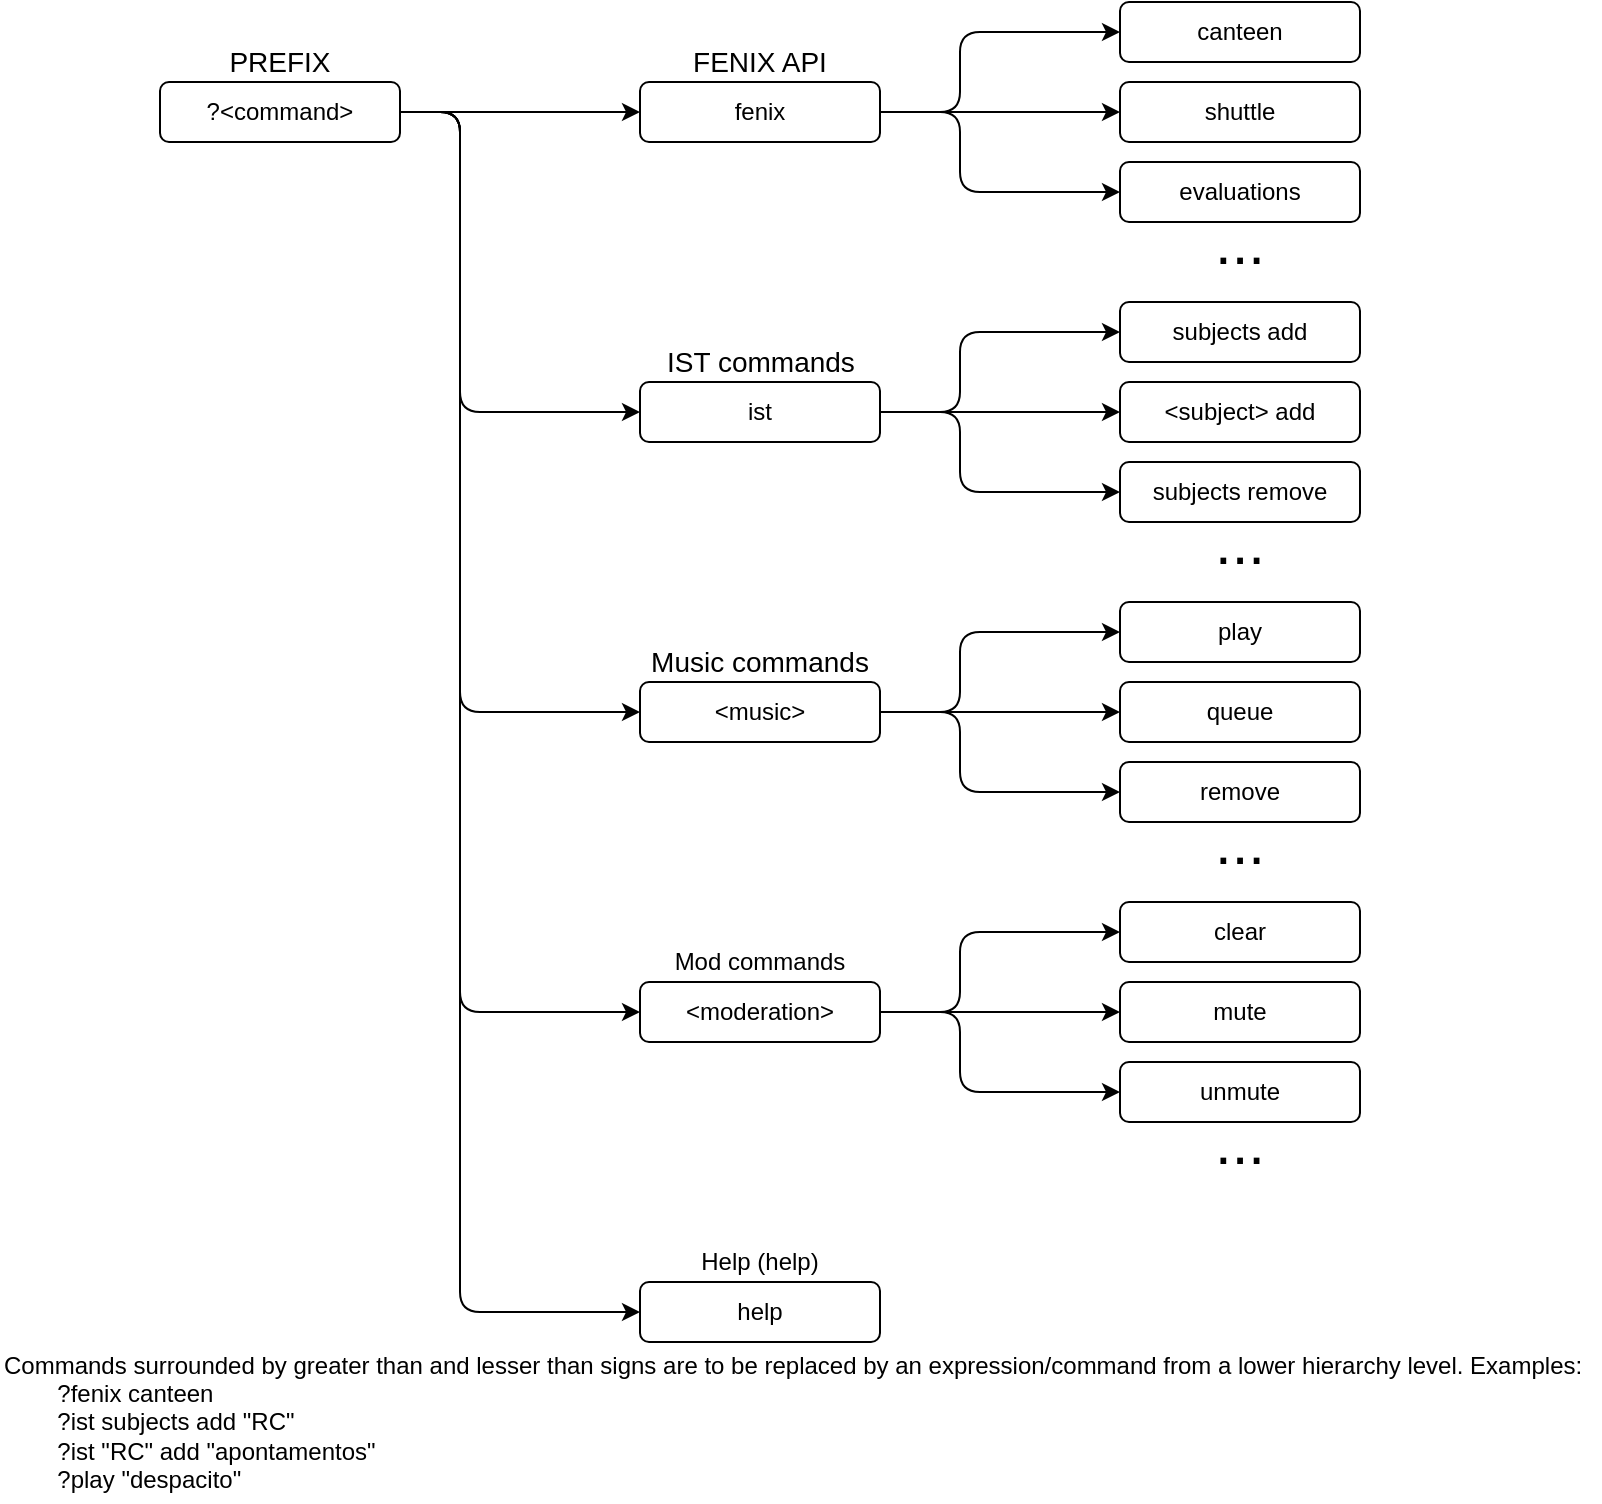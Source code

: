 <mxfile version="12.3.3" type="device" pages="1"><diagram id="elDCEvtVi1XjVmj1IdEr" name="Page-1"><mxGraphModel dx="1341" dy="764" grid="1" gridSize="10" guides="1" tooltips="1" connect="1" arrows="1" fold="1" page="1" pageScale="1" pageWidth="1920" pageHeight="1200" math="0" shadow="0"><root><mxCell id="0"/><mxCell id="1" parent="0"/><mxCell id="myyIH_taC7XLaph668mL-50" style="edgeStyle=orthogonalEdgeStyle;rounded=0;orthogonalLoop=1;jettySize=auto;html=1;exitX=1;exitY=0.5;exitDx=0;exitDy=0;entryX=0;entryY=0.5;entryDx=0;entryDy=0;" edge="1" parent="1" source="myyIH_taC7XLaph668mL-1" target="myyIH_taC7XLaph668mL-3"><mxGeometry relative="1" as="geometry"/></mxCell><mxCell id="myyIH_taC7XLaph668mL-1" value="?&amp;lt;command&amp;gt;" style="rounded=1;whiteSpace=wrap;html=1;" vertex="1" parent="1"><mxGeometry x="240" y="200" width="120" height="30" as="geometry"/></mxCell><mxCell id="myyIH_taC7XLaph668mL-2" value="PREFIX" style="text;html=1;strokeColor=none;fillColor=none;align=center;verticalAlign=middle;whiteSpace=wrap;rounded=0;fontSize=14;" vertex="1" parent="1"><mxGeometry x="255" y="180" width="90" height="20" as="geometry"/></mxCell><mxCell id="myyIH_taC7XLaph668mL-3" value="fenix" style="rounded=1;whiteSpace=wrap;html=1;" vertex="1" parent="1"><mxGeometry x="480" y="200" width="120" height="30" as="geometry"/></mxCell><mxCell id="myyIH_taC7XLaph668mL-4" value="FENIX API" style="text;html=1;strokeColor=none;fillColor=none;align=center;verticalAlign=middle;whiteSpace=wrap;rounded=0;fontSize=14;" vertex="1" parent="1"><mxGeometry x="495" y="180" width="90" height="20" as="geometry"/></mxCell><mxCell id="myyIH_taC7XLaph668mL-5" value="shuttle" style="rounded=1;whiteSpace=wrap;html=1;" vertex="1" parent="1"><mxGeometry x="720" y="200" width="120" height="30" as="geometry"/></mxCell><mxCell id="myyIH_taC7XLaph668mL-10" value="evaluations" style="rounded=1;whiteSpace=wrap;html=1;" vertex="1" parent="1"><mxGeometry x="720" y="240" width="120" height="30" as="geometry"/></mxCell><mxCell id="myyIH_taC7XLaph668mL-13" value="&amp;lt;subject&amp;gt; add" style="rounded=1;whiteSpace=wrap;html=1;" vertex="1" parent="1"><mxGeometry x="720" y="350" width="120" height="30" as="geometry"/></mxCell><mxCell id="myyIH_taC7XLaph668mL-14" value="subjects add" style="rounded=1;whiteSpace=wrap;html=1;" vertex="1" parent="1"><mxGeometry x="720" y="310" width="120" height="30" as="geometry"/></mxCell><mxCell id="myyIH_taC7XLaph668mL-16" value="&lt;font style=&quot;font-size: 30px&quot;&gt;...&lt;/font&gt;" style="text;html=1;strokeColor=none;fillColor=none;align=center;verticalAlign=middle;whiteSpace=wrap;rounded=0;" vertex="1" parent="1"><mxGeometry x="760" y="270" width="40" height="20" as="geometry"/></mxCell><mxCell id="myyIH_taC7XLaph668mL-17" value="&lt;font style=&quot;font-size: 30px&quot;&gt;...&lt;/font&gt;" style="text;html=1;strokeColor=none;fillColor=none;align=center;verticalAlign=middle;whiteSpace=wrap;rounded=0;" vertex="1" parent="1"><mxGeometry x="760" y="420" width="40" height="20" as="geometry"/></mxCell><mxCell id="myyIH_taC7XLaph668mL-18" value="subjects remove" style="rounded=1;whiteSpace=wrap;html=1;" vertex="1" parent="1"><mxGeometry x="720" y="390" width="120" height="30" as="geometry"/></mxCell><mxCell id="myyIH_taC7XLaph668mL-20" value="ist" style="rounded=1;whiteSpace=wrap;html=1;" vertex="1" parent="1"><mxGeometry x="480" y="350" width="120" height="30" as="geometry"/></mxCell><mxCell id="myyIH_taC7XLaph668mL-21" value="IST commands" style="text;html=1;strokeColor=none;fillColor=none;align=center;verticalAlign=middle;whiteSpace=wrap;rounded=0;fontSize=14;" vertex="1" parent="1"><mxGeometry x="487.5" y="330" width="105" height="20" as="geometry"/></mxCell><mxCell id="myyIH_taC7XLaph668mL-24" value="play" style="rounded=1;whiteSpace=wrap;html=1;" vertex="1" parent="1"><mxGeometry x="720" y="460" width="120" height="30" as="geometry"/></mxCell><mxCell id="myyIH_taC7XLaph668mL-25" value="remove" style="rounded=1;whiteSpace=wrap;html=1;" vertex="1" parent="1"><mxGeometry x="720" y="540" width="120" height="30" as="geometry"/></mxCell><mxCell id="myyIH_taC7XLaph668mL-26" value="queue" style="rounded=1;whiteSpace=wrap;html=1;" vertex="1" parent="1"><mxGeometry x="720" y="500" width="120" height="30" as="geometry"/></mxCell><mxCell id="myyIH_taC7XLaph668mL-27" value="&amp;lt;moderation&amp;gt;" style="rounded=1;whiteSpace=wrap;html=1;" vertex="1" parent="1"><mxGeometry x="480" y="650" width="120" height="30" as="geometry"/></mxCell><mxCell id="myyIH_taC7XLaph668mL-29" value="&amp;lt;music&amp;gt;" style="rounded=1;whiteSpace=wrap;html=1;" vertex="1" parent="1"><mxGeometry x="480" y="500" width="120" height="30" as="geometry"/></mxCell><mxCell id="myyIH_taC7XLaph668mL-31" value="&lt;font style=&quot;font-size: 30px&quot;&gt;...&lt;/font&gt;" style="text;html=1;strokeColor=none;fillColor=none;align=center;verticalAlign=middle;whiteSpace=wrap;rounded=0;" vertex="1" parent="1"><mxGeometry x="760" y="570" width="40" height="20" as="geometry"/></mxCell><mxCell id="myyIH_taC7XLaph668mL-32" value="Music commands" style="text;html=1;strokeColor=none;fillColor=none;align=center;verticalAlign=middle;whiteSpace=wrap;rounded=0;fontSize=14;" vertex="1" parent="1"><mxGeometry x="480" y="480" width="120" height="20" as="geometry"/></mxCell><mxCell id="myyIH_taC7XLaph668mL-33" value="clear" style="rounded=1;whiteSpace=wrap;html=1;" vertex="1" parent="1"><mxGeometry x="720" y="610" width="120" height="30" as="geometry"/></mxCell><mxCell id="myyIH_taC7XLaph668mL-36" value="mute" style="rounded=1;whiteSpace=wrap;html=1;" vertex="1" parent="1"><mxGeometry x="720" y="650" width="120" height="30" as="geometry"/></mxCell><mxCell id="myyIH_taC7XLaph668mL-37" value="canteen" style="rounded=1;whiteSpace=wrap;html=1;" vertex="1" parent="1"><mxGeometry x="720" y="160" width="120" height="30" as="geometry"/></mxCell><mxCell id="myyIH_taC7XLaph668mL-39" value="help" style="rounded=1;whiteSpace=wrap;html=1;" vertex="1" parent="1"><mxGeometry x="480" y="800" width="120" height="30" as="geometry"/></mxCell><mxCell id="myyIH_taC7XLaph668mL-40" value="unmute" style="rounded=1;whiteSpace=wrap;html=1;" vertex="1" parent="1"><mxGeometry x="720" y="690" width="120" height="30" as="geometry"/></mxCell><mxCell id="myyIH_taC7XLaph668mL-51" value="" style="endArrow=classic;html=1;exitX=1;exitY=0.5;exitDx=0;exitDy=0;entryX=0;entryY=0.5;entryDx=0;entryDy=0;" edge="1" parent="1" source="myyIH_taC7XLaph668mL-1" target="myyIH_taC7XLaph668mL-20"><mxGeometry width="50" height="50" relative="1" as="geometry"><mxPoint x="190" y="900" as="sourcePoint"/><mxPoint x="240" y="850" as="targetPoint"/><Array as="points"><mxPoint x="390" y="215"/><mxPoint x="390" y="365"/></Array></mxGeometry></mxCell><mxCell id="myyIH_taC7XLaph668mL-53" value="" style="endArrow=classic;html=1;exitX=1;exitY=0.5;exitDx=0;exitDy=0;entryX=0;entryY=0.5;entryDx=0;entryDy=0;" edge="1" parent="1" source="myyIH_taC7XLaph668mL-1" target="myyIH_taC7XLaph668mL-29"><mxGeometry width="50" height="50" relative="1" as="geometry"><mxPoint x="320" y="340" as="sourcePoint"/><mxPoint x="290" y="850" as="targetPoint"/><Array as="points"><mxPoint x="390" y="215"/><mxPoint x="390" y="515"/></Array></mxGeometry></mxCell><mxCell id="myyIH_taC7XLaph668mL-54" value="" style="endArrow=classic;html=1;exitX=1;exitY=0.5;exitDx=0;exitDy=0;entryX=0;entryY=0.5;entryDx=0;entryDy=0;" edge="1" parent="1" source="myyIH_taC7XLaph668mL-1" target="myyIH_taC7XLaph668mL-27"><mxGeometry width="50" height="50" relative="1" as="geometry"><mxPoint x="240" y="900" as="sourcePoint"/><mxPoint x="290" y="850" as="targetPoint"/><Array as="points"><mxPoint x="390" y="215"/><mxPoint x="390" y="665"/></Array></mxGeometry></mxCell><mxCell id="myyIH_taC7XLaph668mL-55" value="" style="endArrow=classic;html=1;exitX=1;exitY=0.5;exitDx=0;exitDy=0;entryX=0;entryY=0.5;entryDx=0;entryDy=0;" edge="1" parent="1" source="myyIH_taC7XLaph668mL-1" target="myyIH_taC7XLaph668mL-39"><mxGeometry width="50" height="50" relative="1" as="geometry"><mxPoint x="240" y="900" as="sourcePoint"/><mxPoint x="290" y="850" as="targetPoint"/><Array as="points"><mxPoint x="390" y="215"/><mxPoint x="390" y="815"/></Array></mxGeometry></mxCell><mxCell id="myyIH_taC7XLaph668mL-56" value="" style="endArrow=classic;html=1;exitX=1;exitY=0.5;exitDx=0;exitDy=0;entryX=0;entryY=0.5;entryDx=0;entryDy=0;" edge="1" parent="1" source="myyIH_taC7XLaph668mL-3" target="myyIH_taC7XLaph668mL-37"><mxGeometry width="50" height="50" relative="1" as="geometry"><mxPoint x="240" y="340" as="sourcePoint"/><mxPoint x="290" y="290" as="targetPoint"/><Array as="points"><mxPoint x="640" y="215"/><mxPoint x="640" y="175"/></Array></mxGeometry></mxCell><mxCell id="myyIH_taC7XLaph668mL-57" value="" style="endArrow=classic;html=1;exitX=1;exitY=0.5;exitDx=0;exitDy=0;entryX=0;entryY=0.5;entryDx=0;entryDy=0;" edge="1" parent="1" source="myyIH_taC7XLaph668mL-20" target="myyIH_taC7XLaph668mL-13"><mxGeometry width="50" height="50" relative="1" as="geometry"><mxPoint x="275" y="420" as="sourcePoint"/><mxPoint x="325" y="370" as="targetPoint"/></mxGeometry></mxCell><mxCell id="myyIH_taC7XLaph668mL-58" value="" style="endArrow=classic;html=1;exitX=1;exitY=0.5;exitDx=0;exitDy=0;entryX=0;entryY=0.5;entryDx=0;entryDy=0;" edge="1" parent="1" source="myyIH_taC7XLaph668mL-3" target="myyIH_taC7XLaph668mL-10"><mxGeometry width="50" height="50" relative="1" as="geometry"><mxPoint x="160" y="360" as="sourcePoint"/><mxPoint x="210" y="310" as="targetPoint"/><Array as="points"><mxPoint x="640" y="215"/><mxPoint x="640" y="255"/></Array></mxGeometry></mxCell><mxCell id="myyIH_taC7XLaph668mL-59" value="" style="endArrow=classic;html=1;exitX=1;exitY=0.5;exitDx=0;exitDy=0;entryX=0;entryY=0.5;entryDx=0;entryDy=0;" edge="1" parent="1" source="myyIH_taC7XLaph668mL-20" target="myyIH_taC7XLaph668mL-18"><mxGeometry width="50" height="50" relative="1" as="geometry"><mxPoint x="150" y="455" as="sourcePoint"/><mxPoint x="200" y="405" as="targetPoint"/><Array as="points"><mxPoint x="640" y="365"/><mxPoint x="640" y="405"/></Array></mxGeometry></mxCell><mxCell id="myyIH_taC7XLaph668mL-60" value="" style="endArrow=classic;html=1;exitX=1;exitY=0.5;exitDx=0;exitDy=0;entryX=0;entryY=0.5;entryDx=0;entryDy=0;" edge="1" parent="1" source="myyIH_taC7XLaph668mL-20" target="myyIH_taC7XLaph668mL-14"><mxGeometry width="50" height="50" relative="1" as="geometry"><mxPoint x="462.5" y="465" as="sourcePoint"/><mxPoint x="512.5" y="415" as="targetPoint"/><Array as="points"><mxPoint x="640" y="365"/><mxPoint x="640" y="325"/></Array></mxGeometry></mxCell><mxCell id="myyIH_taC7XLaph668mL-61" value="" style="endArrow=classic;html=1;exitX=1;exitY=0.5;exitDx=0;exitDy=0;entryX=0;entryY=0.5;entryDx=0;entryDy=0;" edge="1" parent="1" source="myyIH_taC7XLaph668mL-29" target="myyIH_taC7XLaph668mL-25"><mxGeometry width="50" height="50" relative="1" as="geometry"><mxPoint x="90" y="550" as="sourcePoint"/><mxPoint x="140" y="500" as="targetPoint"/><Array as="points"><mxPoint x="640" y="515"/><mxPoint x="640" y="555"/></Array></mxGeometry></mxCell><mxCell id="myyIH_taC7XLaph668mL-62" value="" style="endArrow=classic;html=1;exitX=1;exitY=0.5;exitDx=0;exitDy=0;entryX=0;entryY=0.5;entryDx=0;entryDy=0;" edge="1" parent="1" source="myyIH_taC7XLaph668mL-29" target="myyIH_taC7XLaph668mL-24"><mxGeometry width="50" height="50" relative="1" as="geometry"><mxPoint x="250" y="515" as="sourcePoint"/><mxPoint x="300" y="465" as="targetPoint"/><Array as="points"><mxPoint x="640" y="515"/><mxPoint x="640" y="475"/></Array></mxGeometry></mxCell><mxCell id="myyIH_taC7XLaph668mL-63" value="" style="endArrow=classic;html=1;exitX=1;exitY=0.5;exitDx=0;exitDy=0;entryX=0;entryY=0.5;entryDx=0;entryDy=0;" edge="1" parent="1" source="myyIH_taC7XLaph668mL-29" target="myyIH_taC7XLaph668mL-26"><mxGeometry width="50" height="50" relative="1" as="geometry"><mxPoint x="200" y="480" as="sourcePoint"/><mxPoint x="250" y="430" as="targetPoint"/></mxGeometry></mxCell><mxCell id="myyIH_taC7XLaph668mL-64" value="" style="endArrow=classic;html=1;exitX=1;exitY=0.5;exitDx=0;exitDy=0;entryX=0;entryY=0.5;entryDx=0;entryDy=0;" edge="1" parent="1" source="myyIH_taC7XLaph668mL-3" target="myyIH_taC7XLaph668mL-5"><mxGeometry width="50" height="50" relative="1" as="geometry"><mxPoint x="660" y="150" as="sourcePoint"/><mxPoint x="710" y="100" as="targetPoint"/></mxGeometry></mxCell><mxCell id="myyIH_taC7XLaph668mL-65" value="" style="endArrow=classic;html=1;exitX=1;exitY=0.5;exitDx=0;exitDy=0;entryX=0;entryY=0.5;entryDx=0;entryDy=0;" edge="1" parent="1" source="myyIH_taC7XLaph668mL-27" target="myyIH_taC7XLaph668mL-36"><mxGeometry width="50" height="50" relative="1" as="geometry"><mxPoint x="240" y="900" as="sourcePoint"/><mxPoint x="290" y="850" as="targetPoint"/></mxGeometry></mxCell><mxCell id="myyIH_taC7XLaph668mL-66" value="" style="endArrow=classic;html=1;exitX=1;exitY=0.5;exitDx=0;exitDy=0;entryX=0;entryY=0.5;entryDx=0;entryDy=0;" edge="1" parent="1" source="myyIH_taC7XLaph668mL-27" target="myyIH_taC7XLaph668mL-33"><mxGeometry width="50" height="50" relative="1" as="geometry"><mxPoint x="560" y="625" as="sourcePoint"/><mxPoint x="610" y="575" as="targetPoint"/><Array as="points"><mxPoint x="640" y="665"/><mxPoint x="640" y="625"/></Array></mxGeometry></mxCell><mxCell id="myyIH_taC7XLaph668mL-67" value="" style="endArrow=classic;html=1;exitX=1;exitY=0.5;exitDx=0;exitDy=0;entryX=0;entryY=0.5;entryDx=0;entryDy=0;" edge="1" parent="1" source="myyIH_taC7XLaph668mL-27" target="myyIH_taC7XLaph668mL-40"><mxGeometry width="50" height="50" relative="1" as="geometry"><mxPoint x="1040" y="710" as="sourcePoint"/><mxPoint x="1090" y="660" as="targetPoint"/><Array as="points"><mxPoint x="640" y="665"/><mxPoint x="640" y="705"/></Array></mxGeometry></mxCell><mxCell id="myyIH_taC7XLaph668mL-68" value="Help (help)" style="text;html=1;strokeColor=none;fillColor=none;align=center;verticalAlign=middle;whiteSpace=wrap;rounded=0;" vertex="1" parent="1"><mxGeometry x="505" y="780" width="70" height="20" as="geometry"/></mxCell><mxCell id="myyIH_taC7XLaph668mL-69" value="Mod commands" style="text;html=1;strokeColor=none;fillColor=none;align=center;verticalAlign=middle;whiteSpace=wrap;rounded=0;" vertex="1" parent="1"><mxGeometry x="495" y="630" width="90" height="20" as="geometry"/></mxCell><mxCell id="myyIH_taC7XLaph668mL-70" value="Commands surrounded by greater than and lesser than signs are to be replaced by an expression/command from a lower hierarchy level. Examples:&lt;br&gt;&amp;nbsp; &amp;nbsp; &amp;nbsp; &amp;nbsp; ?fenix canteen&lt;br&gt;&amp;nbsp; &amp;nbsp; &amp;nbsp; &amp;nbsp; ?ist subjects add &quot;RC&quot;&lt;br&gt;&amp;nbsp; &amp;nbsp; &amp;nbsp; &amp;nbsp; ?ist &quot;RC&quot; add &quot;apontamentos&quot;&lt;br&gt;&amp;nbsp; &amp;nbsp; &amp;nbsp; &amp;nbsp; ?play &quot;despacito&quot;" style="text;html=1;align=left;verticalAlign=middle;resizable=0;points=[];;autosize=1;" vertex="1" parent="1"><mxGeometry x="160" y="830" width="800" height="80" as="geometry"/></mxCell><mxCell id="myyIH_taC7XLaph668mL-71" value="&lt;font style=&quot;font-size: 30px&quot;&gt;...&lt;/font&gt;" style="text;html=1;strokeColor=none;fillColor=none;align=center;verticalAlign=middle;whiteSpace=wrap;rounded=0;" vertex="1" parent="1"><mxGeometry x="760" y="720" width="40" height="20" as="geometry"/></mxCell></root></mxGraphModel></diagram></mxfile>